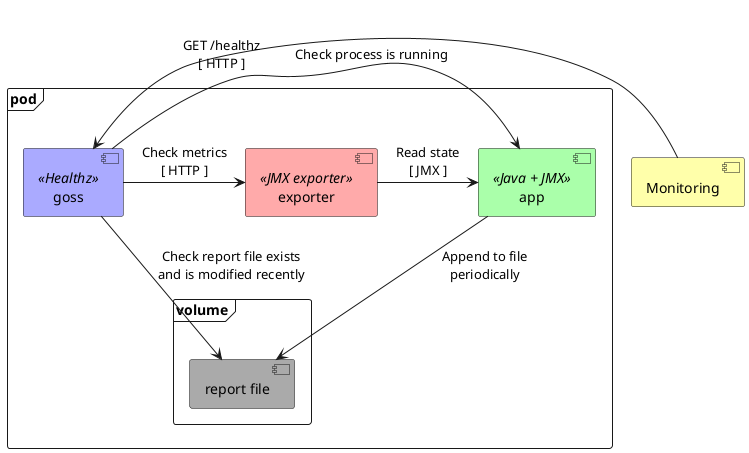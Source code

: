 @startuml

frame "pod" {
    [app] as app << Java + JMX >> #afa
    [exporter] as exp << JMX exporter >> #faa
    [goss] as goss << Healthz >> #aaf

    frame "volume" {
        [report file] as rf #aaa
    }
}

[Monitoring] as mon #ffa

app --> rf : Append to file\nperiodically
exp -> app : Read state\n[ JMX ]

goss -> app : Check process is running
goss -> exp : Check metrics\n[ HTTP ]
goss -> rf  : Check report file exists\nand is modified recently

mon -> goss : GET /healthz\n[ HTTP ]

@enduml
